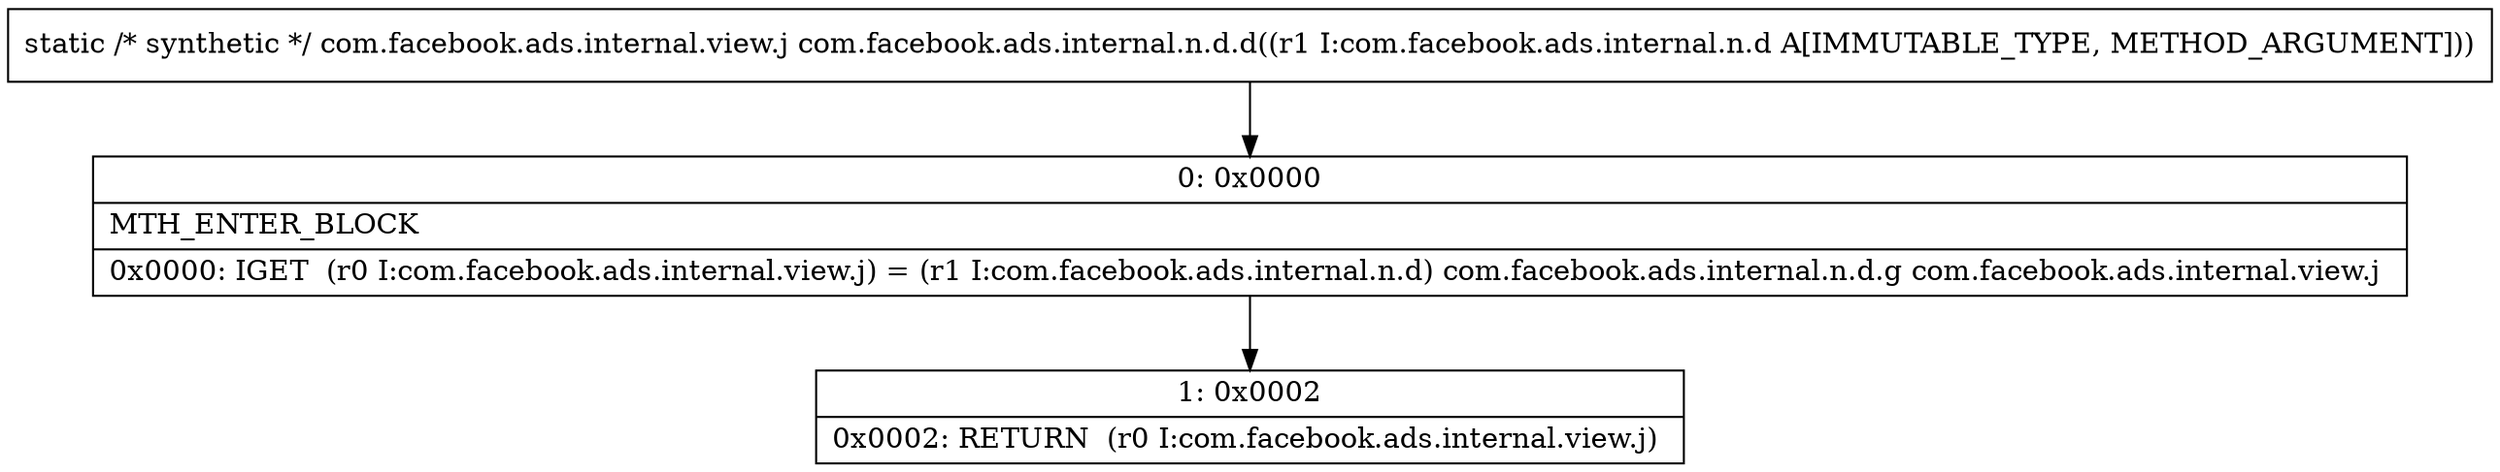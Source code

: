 digraph "CFG forcom.facebook.ads.internal.n.d.d(Lcom\/facebook\/ads\/internal\/n\/d;)Lcom\/facebook\/ads\/internal\/view\/j;" {
Node_0 [shape=record,label="{0\:\ 0x0000|MTH_ENTER_BLOCK\l|0x0000: IGET  (r0 I:com.facebook.ads.internal.view.j) = (r1 I:com.facebook.ads.internal.n.d) com.facebook.ads.internal.n.d.g com.facebook.ads.internal.view.j \l}"];
Node_1 [shape=record,label="{1\:\ 0x0002|0x0002: RETURN  (r0 I:com.facebook.ads.internal.view.j) \l}"];
MethodNode[shape=record,label="{static \/* synthetic *\/ com.facebook.ads.internal.view.j com.facebook.ads.internal.n.d.d((r1 I:com.facebook.ads.internal.n.d A[IMMUTABLE_TYPE, METHOD_ARGUMENT])) }"];
MethodNode -> Node_0;
Node_0 -> Node_1;
}

